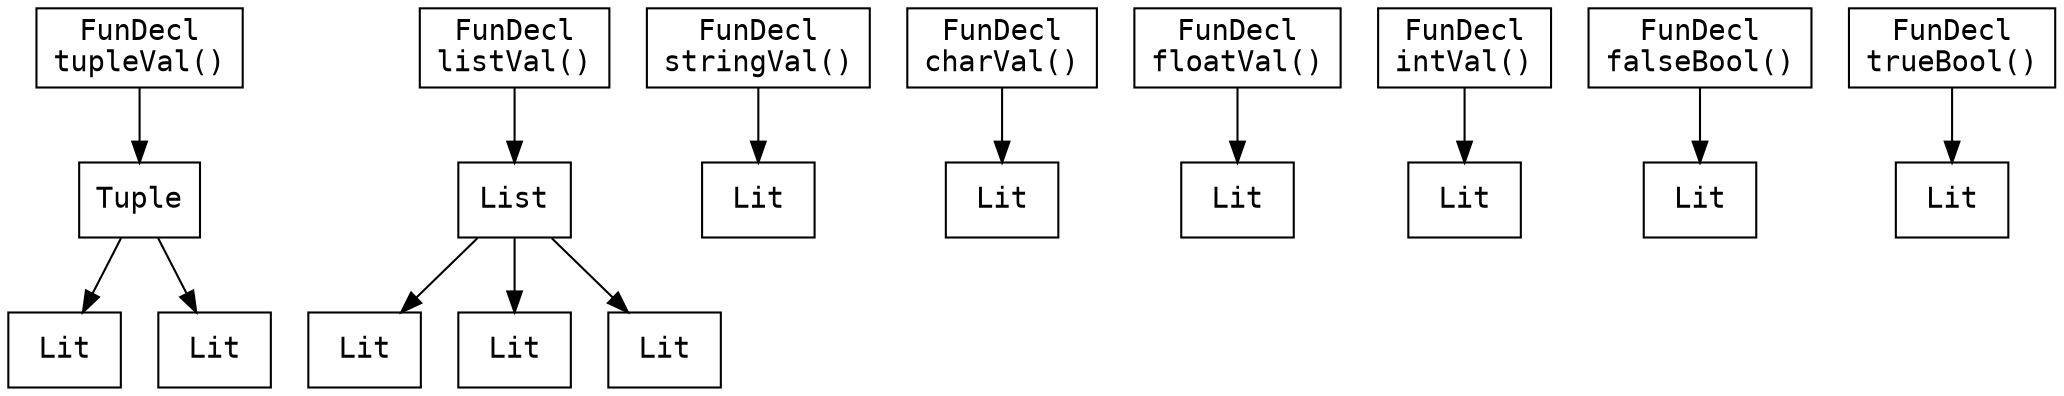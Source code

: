 digraph AST {
  node [shape=box, fontname="Courier"];
  decl0 [label="FunDecl
tupleVal()"];
  decl0_body [label="Tuple"];
  decl0 -> decl0_body;
  decl0_body_e0 [label="Lit"];
  decl0_body -> decl0_body_e0;
  decl0_body_e1 [label="Lit"];
  decl0_body -> decl0_body_e1;
  decl1 [label="FunDecl
listVal()"];
  decl1_body [label="List"];
  decl1 -> decl1_body;
  decl1_body_e0 [label="Lit"];
  decl1_body -> decl1_body_e0;
  decl1_body_e1 [label="Lit"];
  decl1_body -> decl1_body_e1;
  decl1_body_e2 [label="Lit"];
  decl1_body -> decl1_body_e2;
  decl2 [label="FunDecl
stringVal()"];
  decl2_body [label="Lit"];
  decl2 -> decl2_body;
  decl3 [label="FunDecl
charVal()"];
  decl3_body [label="Lit"];
  decl3 -> decl3_body;
  decl4 [label="FunDecl
floatVal()"];
  decl4_body [label="Lit"];
  decl4 -> decl4_body;
  decl5 [label="FunDecl
intVal()"];
  decl5_body [label="Lit"];
  decl5 -> decl5_body;
  decl6 [label="FunDecl
falseBool()"];
  decl6_body [label="Lit"];
  decl6 -> decl6_body;
  decl7 [label="FunDecl
trueBool()"];
  decl7_body [label="Lit"];
  decl7 -> decl7_body;
}
